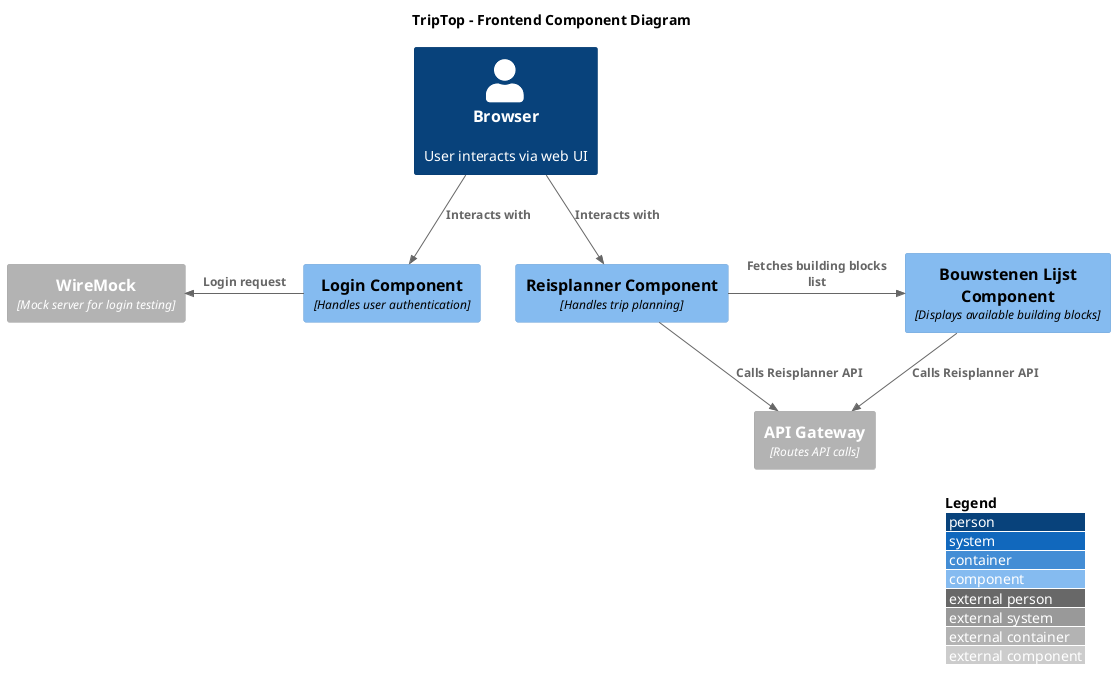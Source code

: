 @startuml
!include <C4/C4_Component>

LAYOUT_WITH_LEGEND()

title TripTop - Frontend Component Diagram

Person(browser, "Browser", "User interacts via web UI")

    Component(loginComponent, "Login Component", "Handles user authentication")
    Component(reisplannerComponent, "Reisplanner Component", "Handles trip planning")
    Component(bouwstenenLijstComponent, "Bouwstenen Lijst Component", "Displays available building blocks")

    Rel(browser, reisplannerComponent, "Interacts with")
    Rel(browser, loginComponent, "Interacts with")


Container_Ext(api_gateway, "API Gateway", "Routes API calls")
Container_Ext(wiremock, "WireMock", "Mock server for login testing")

    Rel_L(loginComponent, wiremock, "Login request")
    Rel(reisplannerComponent, api_gateway, "Calls Reisplanner API")
    Rel_R(reisplannerComponent, bouwstenenLijstComponent, "Fetches building blocks list")
    Rel(bouwstenenLijstComponent, api_gateway, "Calls Reisplanner API")




@enduml
